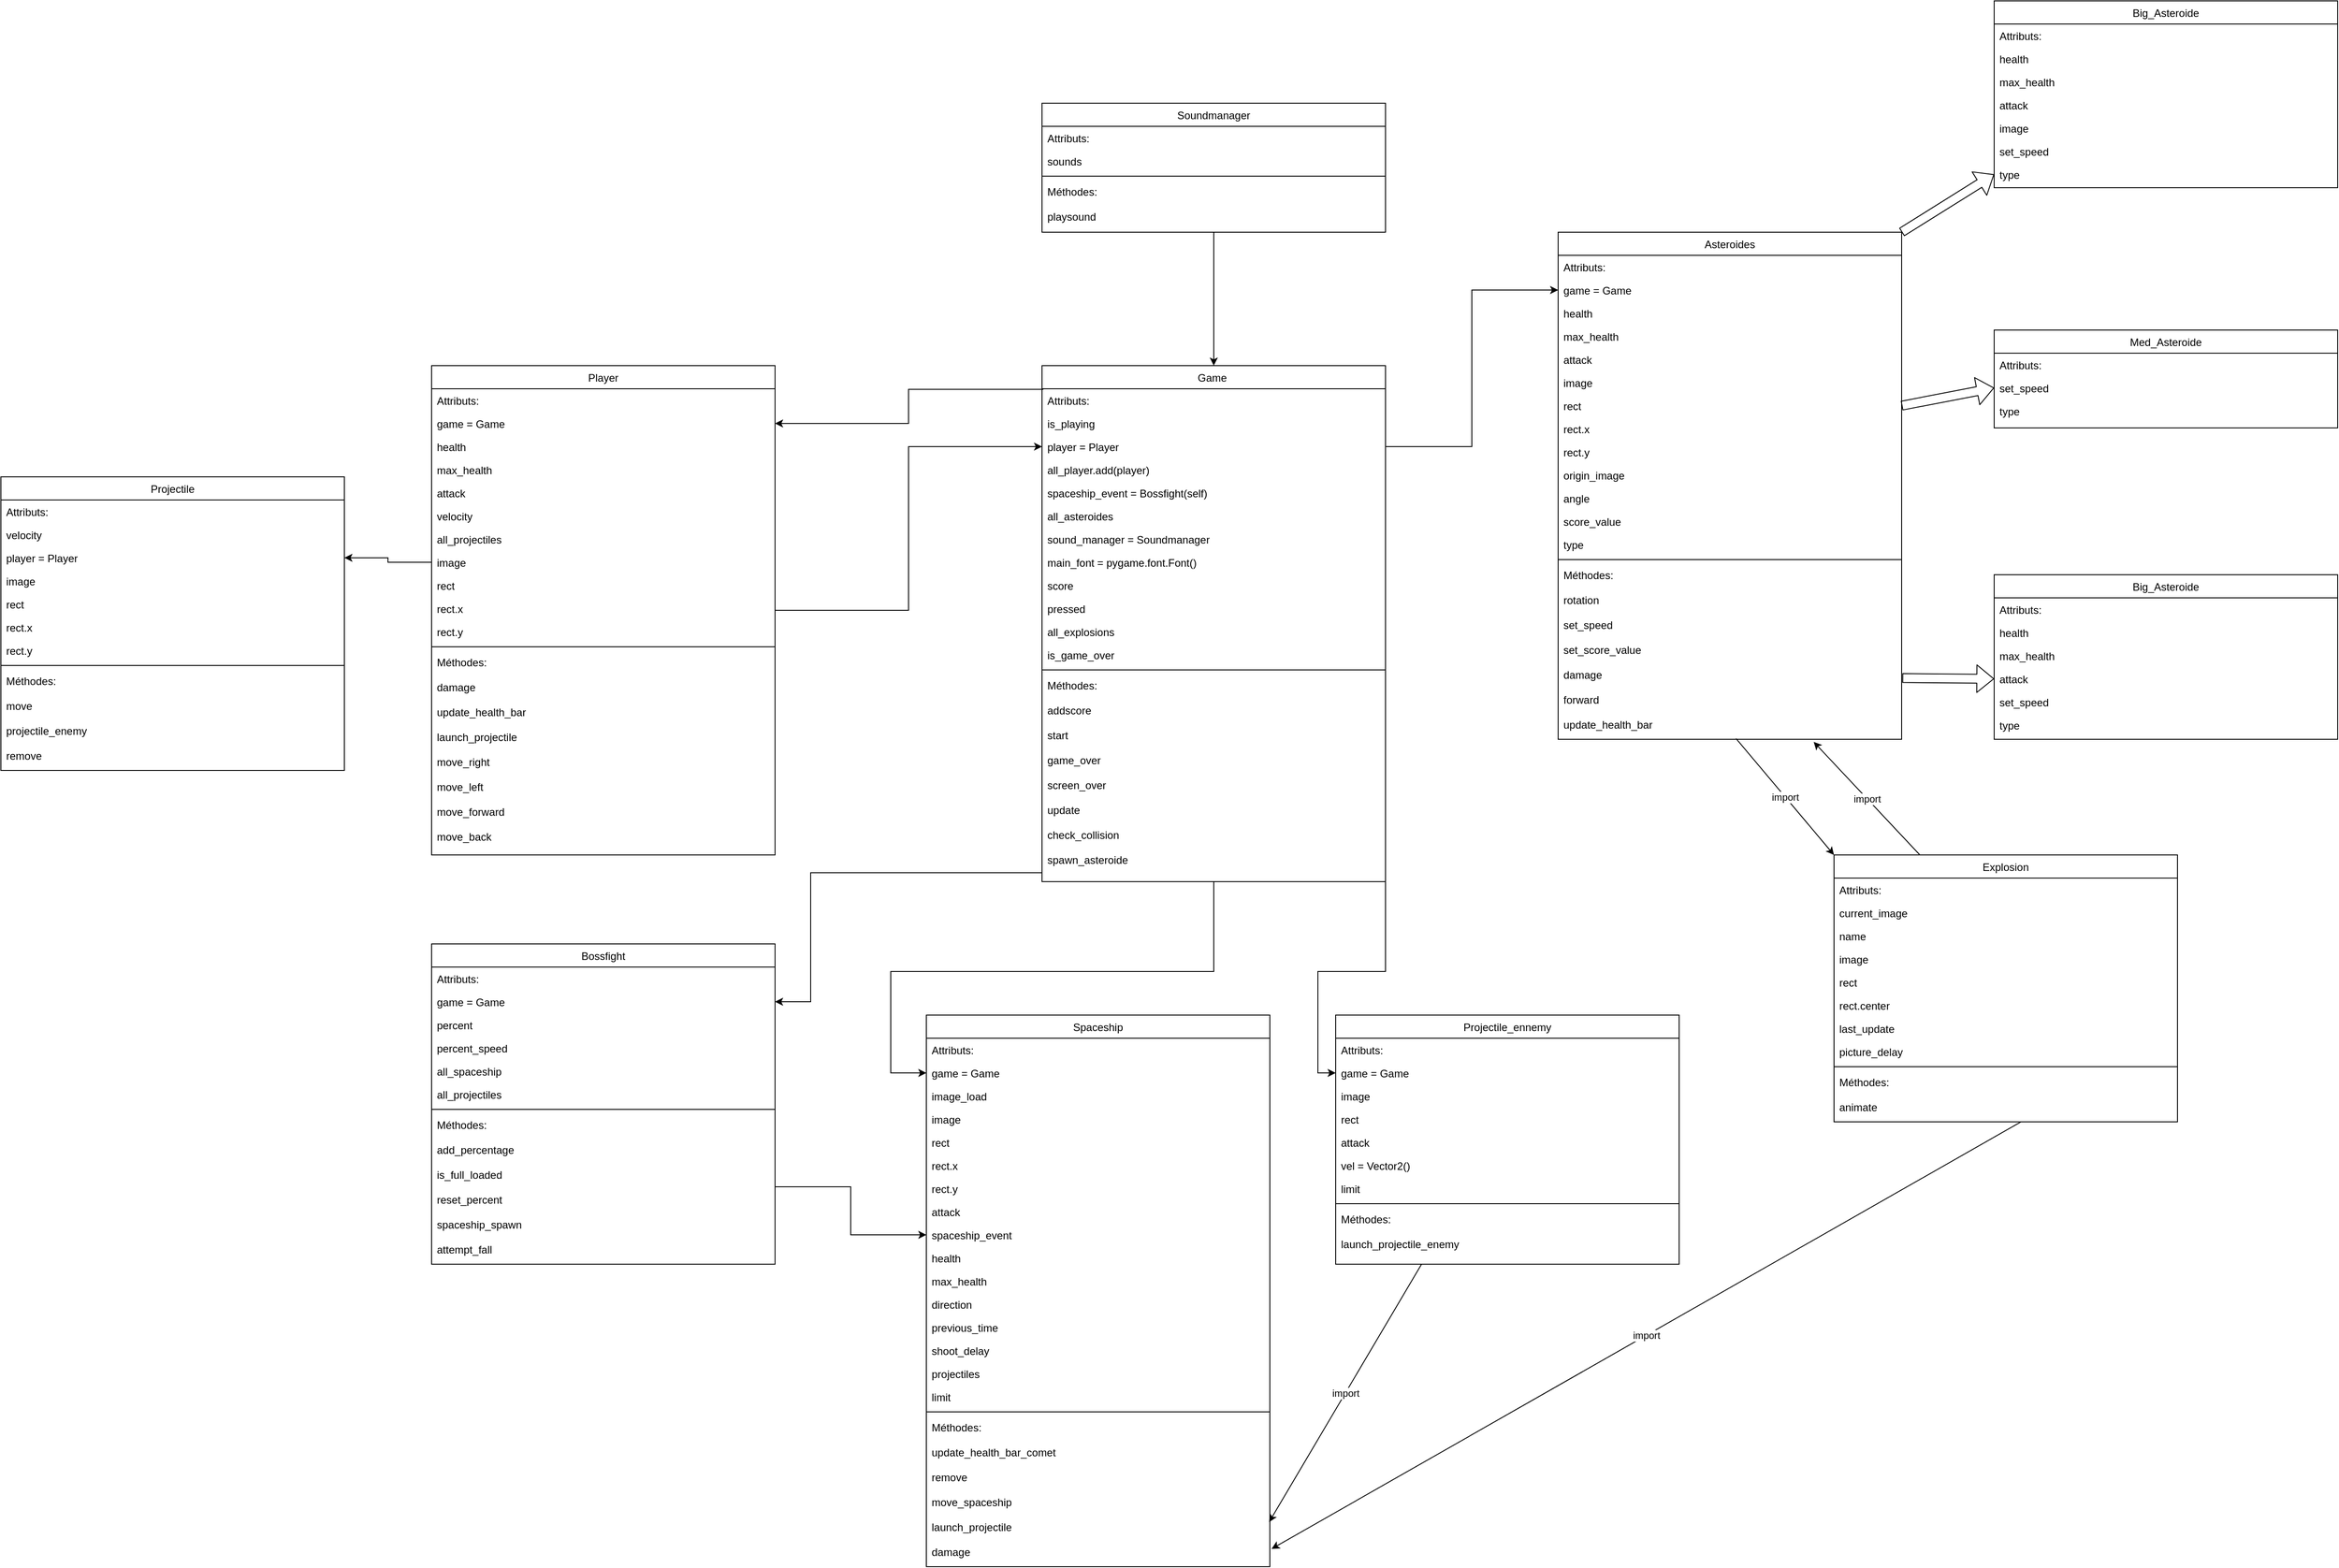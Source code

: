 <mxfile version="14.7.7" type="device"><diagram id="C5RBs43oDa-KdzZeNtuy" name="Page-1"><mxGraphModel dx="4594" dy="2298" grid="0" gridSize="10" guides="1" tooltips="1" connect="1" arrows="1" fold="1" page="0" pageScale="1" pageWidth="827" pageHeight="1169" math="0" shadow="0"><root><mxCell id="WIyWlLk6GJQsqaUBKTNV-0"/><mxCell id="WIyWlLk6GJQsqaUBKTNV-1" parent="WIyWlLk6GJQsqaUBKTNV-0"/><mxCell id="LFK-4nQ6QBCaiF85vmIM-165" style="edgeStyle=orthogonalEdgeStyle;rounded=0;orthogonalLoop=1;jettySize=auto;html=1;" edge="1" parent="WIyWlLk6GJQsqaUBKTNV-1" source="zkfFHV4jXpPFQw0GAbJ--17" target="LFK-4nQ6QBCaiF85vmIM-58"><mxGeometry relative="1" as="geometry"><Array as="points"><mxPoint x="493" y="911"/><mxPoint x="130" y="911"/><mxPoint x="130" y="1025"/></Array></mxGeometry></mxCell><mxCell id="LFK-4nQ6QBCaiF85vmIM-171" style="edgeStyle=orthogonalEdgeStyle;rounded=0;orthogonalLoop=1;jettySize=auto;html=1;entryX=1;entryY=0.5;entryDx=0;entryDy=0;exitX=0.004;exitY=0.022;exitDx=0;exitDy=0;exitPerimeter=0;" edge="1" parent="WIyWlLk6GJQsqaUBKTNV-1" source="zkfFHV4jXpPFQw0GAbJ--18" target="LFK-4nQ6QBCaiF85vmIM-126"><mxGeometry relative="1" as="geometry"><Array as="points"><mxPoint x="150" y="257"/><mxPoint x="150" y="295"/></Array></mxGeometry></mxCell><mxCell id="zkfFHV4jXpPFQw0GAbJ--17" value="Game " style="swimlane;fontStyle=0;align=center;verticalAlign=top;childLayout=stackLayout;horizontal=1;startSize=26;horizontalStack=0;resizeParent=1;resizeLast=0;collapsible=1;marginBottom=0;rounded=0;shadow=0;strokeWidth=1;" parent="WIyWlLk6GJQsqaUBKTNV-1" vertex="1"><mxGeometry x="300" y="230" width="386" height="580" as="geometry"><mxRectangle x="550" y="140" width="160" height="26" as="alternateBounds"/></mxGeometry></mxCell><mxCell id="zkfFHV4jXpPFQw0GAbJ--18" value="Attributs:" style="text;align=left;verticalAlign=top;spacingLeft=4;spacingRight=4;overflow=hidden;rotatable=0;points=[[0,0.5],[1,0.5]];portConstraint=eastwest;" parent="zkfFHV4jXpPFQw0GAbJ--17" vertex="1"><mxGeometry y="26" width="386" height="26" as="geometry"/></mxCell><mxCell id="zkfFHV4jXpPFQw0GAbJ--20" value="is_playing" style="text;align=left;verticalAlign=top;spacingLeft=4;spacingRight=4;overflow=hidden;rotatable=0;points=[[0,0.5],[1,0.5]];portConstraint=eastwest;rounded=0;shadow=0;html=0;" parent="zkfFHV4jXpPFQw0GAbJ--17" vertex="1"><mxGeometry y="52" width="386" height="26" as="geometry"/></mxCell><mxCell id="zkfFHV4jXpPFQw0GAbJ--21" value="player = Player" style="text;align=left;verticalAlign=top;spacingLeft=4;spacingRight=4;overflow=hidden;rotatable=0;points=[[0,0.5],[1,0.5]];portConstraint=eastwest;rounded=0;shadow=0;html=0;" parent="zkfFHV4jXpPFQw0GAbJ--17" vertex="1"><mxGeometry y="78" width="386" height="26" as="geometry"/></mxCell><mxCell id="zkfFHV4jXpPFQw0GAbJ--22" value="all_player.add(player)" style="text;align=left;verticalAlign=top;spacingLeft=4;spacingRight=4;overflow=hidden;rotatable=0;points=[[0,0.5],[1,0.5]];portConstraint=eastwest;rounded=0;shadow=0;html=0;" parent="zkfFHV4jXpPFQw0GAbJ--17" vertex="1"><mxGeometry y="104" width="386" height="26" as="geometry"/></mxCell><mxCell id="zkfFHV4jXpPFQw0GAbJ--24" value="spaceship_event = Bossfight(self)" style="text;align=left;verticalAlign=top;spacingLeft=4;spacingRight=4;overflow=hidden;rotatable=0;points=[[0,0.5],[1,0.5]];portConstraint=eastwest;" parent="zkfFHV4jXpPFQw0GAbJ--17" vertex="1"><mxGeometry y="130" width="386" height="26" as="geometry"/></mxCell><mxCell id="LFK-4nQ6QBCaiF85vmIM-0" value="all_asteroides" style="text;align=left;verticalAlign=top;spacingLeft=4;spacingRight=4;overflow=hidden;rotatable=0;points=[[0,0.5],[1,0.5]];portConstraint=eastwest;" vertex="1" parent="zkfFHV4jXpPFQw0GAbJ--17"><mxGeometry y="156" width="386" height="26" as="geometry"/></mxCell><mxCell id="LFK-4nQ6QBCaiF85vmIM-1" value="sound_manager = Soundmanager" style="text;align=left;verticalAlign=top;spacingLeft=4;spacingRight=4;overflow=hidden;rotatable=0;points=[[0,0.5],[1,0.5]];portConstraint=eastwest;" vertex="1" parent="zkfFHV4jXpPFQw0GAbJ--17"><mxGeometry y="182" width="386" height="26" as="geometry"/></mxCell><mxCell id="LFK-4nQ6QBCaiF85vmIM-2" value="main_font = pygame.font.Font()" style="text;align=left;verticalAlign=top;spacingLeft=4;spacingRight=4;overflow=hidden;rotatable=0;points=[[0,0.5],[1,0.5]];portConstraint=eastwest;" vertex="1" parent="zkfFHV4jXpPFQw0GAbJ--17"><mxGeometry y="208" width="386" height="26" as="geometry"/></mxCell><mxCell id="LFK-4nQ6QBCaiF85vmIM-3" value="score" style="text;align=left;verticalAlign=top;spacingLeft=4;spacingRight=4;overflow=hidden;rotatable=0;points=[[0,0.5],[1,0.5]];portConstraint=eastwest;" vertex="1" parent="zkfFHV4jXpPFQw0GAbJ--17"><mxGeometry y="234" width="386" height="26" as="geometry"/></mxCell><mxCell id="LFK-4nQ6QBCaiF85vmIM-4" value="pressed" style="text;align=left;verticalAlign=top;spacingLeft=4;spacingRight=4;overflow=hidden;rotatable=0;points=[[0,0.5],[1,0.5]];portConstraint=eastwest;" vertex="1" parent="zkfFHV4jXpPFQw0GAbJ--17"><mxGeometry y="260" width="386" height="26" as="geometry"/></mxCell><mxCell id="LFK-4nQ6QBCaiF85vmIM-5" value="all_explosions" style="text;align=left;verticalAlign=top;spacingLeft=4;spacingRight=4;overflow=hidden;rotatable=0;points=[[0,0.5],[1,0.5]];portConstraint=eastwest;" vertex="1" parent="zkfFHV4jXpPFQw0GAbJ--17"><mxGeometry y="286" width="386" height="26" as="geometry"/></mxCell><mxCell id="LFK-4nQ6QBCaiF85vmIM-6" value="is_game_over" style="text;align=left;verticalAlign=top;spacingLeft=4;spacingRight=4;overflow=hidden;rotatable=0;points=[[0,0.5],[1,0.5]];portConstraint=eastwest;" vertex="1" parent="zkfFHV4jXpPFQw0GAbJ--17"><mxGeometry y="312" width="386" height="26" as="geometry"/></mxCell><mxCell id="zkfFHV4jXpPFQw0GAbJ--23" value="" style="line;html=1;strokeWidth=1;align=left;verticalAlign=middle;spacingTop=-1;spacingLeft=3;spacingRight=3;rotatable=0;labelPosition=right;points=[];portConstraint=eastwest;" parent="zkfFHV4jXpPFQw0GAbJ--17" vertex="1"><mxGeometry y="338" width="386" height="8" as="geometry"/></mxCell><mxCell id="LFK-4nQ6QBCaiF85vmIM-8" value="Asteroides" style="swimlane;fontStyle=0;align=center;verticalAlign=top;childLayout=stackLayout;horizontal=1;startSize=26;horizontalStack=0;resizeParent=1;resizeLast=0;collapsible=1;marginBottom=0;rounded=0;shadow=0;strokeWidth=1;" vertex="1" parent="WIyWlLk6GJQsqaUBKTNV-1"><mxGeometry x="880" y="80" width="386" height="570" as="geometry"><mxRectangle x="550" y="140" width="160" height="26" as="alternateBounds"/></mxGeometry></mxCell><mxCell id="LFK-4nQ6QBCaiF85vmIM-9" value="Attributs:" style="text;align=left;verticalAlign=top;spacingLeft=4;spacingRight=4;overflow=hidden;rotatable=0;points=[[0,0.5],[1,0.5]];portConstraint=eastwest;" vertex="1" parent="LFK-4nQ6QBCaiF85vmIM-8"><mxGeometry y="26" width="386" height="26" as="geometry"/></mxCell><mxCell id="LFK-4nQ6QBCaiF85vmIM-10" value="game = Game" style="text;align=left;verticalAlign=top;spacingLeft=4;spacingRight=4;overflow=hidden;rotatable=0;points=[[0,0.5],[1,0.5]];portConstraint=eastwest;rounded=0;shadow=0;html=0;" vertex="1" parent="LFK-4nQ6QBCaiF85vmIM-8"><mxGeometry y="52" width="386" height="26" as="geometry"/></mxCell><mxCell id="LFK-4nQ6QBCaiF85vmIM-11" value="health" style="text;align=left;verticalAlign=top;spacingLeft=4;spacingRight=4;overflow=hidden;rotatable=0;points=[[0,0.5],[1,0.5]];portConstraint=eastwest;rounded=0;shadow=0;html=0;" vertex="1" parent="LFK-4nQ6QBCaiF85vmIM-8"><mxGeometry y="78" width="386" height="26" as="geometry"/></mxCell><mxCell id="LFK-4nQ6QBCaiF85vmIM-12" value="max_health" style="text;align=left;verticalAlign=top;spacingLeft=4;spacingRight=4;overflow=hidden;rotatable=0;points=[[0,0.5],[1,0.5]];portConstraint=eastwest;rounded=0;shadow=0;html=0;" vertex="1" parent="LFK-4nQ6QBCaiF85vmIM-8"><mxGeometry y="104" width="386" height="26" as="geometry"/></mxCell><mxCell id="LFK-4nQ6QBCaiF85vmIM-13" value="attack" style="text;align=left;verticalAlign=top;spacingLeft=4;spacingRight=4;overflow=hidden;rotatable=0;points=[[0,0.5],[1,0.5]];portConstraint=eastwest;" vertex="1" parent="LFK-4nQ6QBCaiF85vmIM-8"><mxGeometry y="130" width="386" height="26" as="geometry"/></mxCell><mxCell id="LFK-4nQ6QBCaiF85vmIM-14" value="image" style="text;align=left;verticalAlign=top;spacingLeft=4;spacingRight=4;overflow=hidden;rotatable=0;points=[[0,0.5],[1,0.5]];portConstraint=eastwest;" vertex="1" parent="LFK-4nQ6QBCaiF85vmIM-8"><mxGeometry y="156" width="386" height="26" as="geometry"/></mxCell><mxCell id="LFK-4nQ6QBCaiF85vmIM-15" value="rect" style="text;align=left;verticalAlign=top;spacingLeft=4;spacingRight=4;overflow=hidden;rotatable=0;points=[[0,0.5],[1,0.5]];portConstraint=eastwest;" vertex="1" parent="LFK-4nQ6QBCaiF85vmIM-8"><mxGeometry y="182" width="386" height="26" as="geometry"/></mxCell><mxCell id="LFK-4nQ6QBCaiF85vmIM-16" value="rect.x" style="text;align=left;verticalAlign=top;spacingLeft=4;spacingRight=4;overflow=hidden;rotatable=0;points=[[0,0.5],[1,0.5]];portConstraint=eastwest;" vertex="1" parent="LFK-4nQ6QBCaiF85vmIM-8"><mxGeometry y="208" width="386" height="26" as="geometry"/></mxCell><mxCell id="LFK-4nQ6QBCaiF85vmIM-17" value="rect.y" style="text;align=left;verticalAlign=top;spacingLeft=4;spacingRight=4;overflow=hidden;rotatable=0;points=[[0,0.5],[1,0.5]];portConstraint=eastwest;" vertex="1" parent="LFK-4nQ6QBCaiF85vmIM-8"><mxGeometry y="234" width="386" height="26" as="geometry"/></mxCell><mxCell id="LFK-4nQ6QBCaiF85vmIM-18" value="origin_image" style="text;align=left;verticalAlign=top;spacingLeft=4;spacingRight=4;overflow=hidden;rotatable=0;points=[[0,0.5],[1,0.5]];portConstraint=eastwest;" vertex="1" parent="LFK-4nQ6QBCaiF85vmIM-8"><mxGeometry y="260" width="386" height="26" as="geometry"/></mxCell><mxCell id="LFK-4nQ6QBCaiF85vmIM-19" value="angle" style="text;align=left;verticalAlign=top;spacingLeft=4;spacingRight=4;overflow=hidden;rotatable=0;points=[[0,0.5],[1,0.5]];portConstraint=eastwest;" vertex="1" parent="LFK-4nQ6QBCaiF85vmIM-8"><mxGeometry y="286" width="386" height="26" as="geometry"/></mxCell><mxCell id="LFK-4nQ6QBCaiF85vmIM-20" value="score_value" style="text;align=left;verticalAlign=top;spacingLeft=4;spacingRight=4;overflow=hidden;rotatable=0;points=[[0,0.5],[1,0.5]];portConstraint=eastwest;" vertex="1" parent="LFK-4nQ6QBCaiF85vmIM-8"><mxGeometry y="312" width="386" height="26" as="geometry"/></mxCell><mxCell id="LFK-4nQ6QBCaiF85vmIM-23" value="type" style="text;align=left;verticalAlign=top;spacingLeft=4;spacingRight=4;overflow=hidden;rotatable=0;points=[[0,0.5],[1,0.5]];portConstraint=eastwest;" vertex="1" parent="LFK-4nQ6QBCaiF85vmIM-8"><mxGeometry y="338" width="386" height="26" as="geometry"/></mxCell><mxCell id="LFK-4nQ6QBCaiF85vmIM-21" value="" style="line;html=1;strokeWidth=1;align=left;verticalAlign=middle;spacingTop=-1;spacingLeft=3;spacingRight=3;rotatable=0;labelPosition=right;points=[];portConstraint=eastwest;" vertex="1" parent="LFK-4nQ6QBCaiF85vmIM-8"><mxGeometry y="364" width="386" height="8" as="geometry"/></mxCell><mxCell id="LFK-4nQ6QBCaiF85vmIM-22" value="Méthodes:&#10;&#10;rotation&#10;&#10;set_speed&#10;&#10;set_score_value&#10;&#10;damage&#10;&#10;forward&#10;&#10;update_health_bar&#10;" style="text;align=left;verticalAlign=top;spacingLeft=4;spacingRight=4;overflow=hidden;rotatable=0;points=[[0,0.5],[1,0.5]];portConstraint=eastwest;" vertex="1" parent="LFK-4nQ6QBCaiF85vmIM-8"><mxGeometry y="372" width="386" height="196" as="geometry"/></mxCell><mxCell id="LFK-4nQ6QBCaiF85vmIM-24" value="Big_Asteroide" style="swimlane;fontStyle=0;align=center;verticalAlign=top;childLayout=stackLayout;horizontal=1;startSize=26;horizontalStack=0;resizeParent=1;resizeLast=0;collapsible=1;marginBottom=0;rounded=0;shadow=0;strokeWidth=1;" vertex="1" parent="WIyWlLk6GJQsqaUBKTNV-1"><mxGeometry x="1370" y="-180" width="386" height="210" as="geometry"><mxRectangle x="550" y="140" width="160" height="26" as="alternateBounds"/></mxGeometry></mxCell><mxCell id="LFK-4nQ6QBCaiF85vmIM-25" value="Attributs:" style="text;align=left;verticalAlign=top;spacingLeft=4;spacingRight=4;overflow=hidden;rotatable=0;points=[[0,0.5],[1,0.5]];portConstraint=eastwest;" vertex="1" parent="LFK-4nQ6QBCaiF85vmIM-24"><mxGeometry y="26" width="386" height="26" as="geometry"/></mxCell><mxCell id="LFK-4nQ6QBCaiF85vmIM-27" value="health" style="text;align=left;verticalAlign=top;spacingLeft=4;spacingRight=4;overflow=hidden;rotatable=0;points=[[0,0.5],[1,0.5]];portConstraint=eastwest;rounded=0;shadow=0;html=0;" vertex="1" parent="LFK-4nQ6QBCaiF85vmIM-24"><mxGeometry y="52" width="386" height="26" as="geometry"/></mxCell><mxCell id="LFK-4nQ6QBCaiF85vmIM-28" value="max_health" style="text;align=left;verticalAlign=top;spacingLeft=4;spacingRight=4;overflow=hidden;rotatable=0;points=[[0,0.5],[1,0.5]];portConstraint=eastwest;rounded=0;shadow=0;html=0;" vertex="1" parent="LFK-4nQ6QBCaiF85vmIM-24"><mxGeometry y="78" width="386" height="26" as="geometry"/></mxCell><mxCell id="LFK-4nQ6QBCaiF85vmIM-29" value="attack" style="text;align=left;verticalAlign=top;spacingLeft=4;spacingRight=4;overflow=hidden;rotatable=0;points=[[0,0.5],[1,0.5]];portConstraint=eastwest;" vertex="1" parent="LFK-4nQ6QBCaiF85vmIM-24"><mxGeometry y="104" width="386" height="26" as="geometry"/></mxCell><mxCell id="LFK-4nQ6QBCaiF85vmIM-30" value="image" style="text;align=left;verticalAlign=top;spacingLeft=4;spacingRight=4;overflow=hidden;rotatable=0;points=[[0,0.5],[1,0.5]];portConstraint=eastwest;" vertex="1" parent="LFK-4nQ6QBCaiF85vmIM-24"><mxGeometry y="130" width="386" height="26" as="geometry"/></mxCell><mxCell id="LFK-4nQ6QBCaiF85vmIM-31" value="set_speed" style="text;align=left;verticalAlign=top;spacingLeft=4;spacingRight=4;overflow=hidden;rotatable=0;points=[[0,0.5],[1,0.5]];portConstraint=eastwest;" vertex="1" parent="LFK-4nQ6QBCaiF85vmIM-24"><mxGeometry y="156" width="386" height="26" as="geometry"/></mxCell><mxCell id="LFK-4nQ6QBCaiF85vmIM-37" value="type" style="text;align=left;verticalAlign=top;spacingLeft=4;spacingRight=4;overflow=hidden;rotatable=0;points=[[0,0.5],[1,0.5]];portConstraint=eastwest;" vertex="1" parent="LFK-4nQ6QBCaiF85vmIM-24"><mxGeometry y="182" width="386" height="26" as="geometry"/></mxCell><mxCell id="LFK-4nQ6QBCaiF85vmIM-40" value="Med_Asteroide" style="swimlane;fontStyle=0;align=center;verticalAlign=top;childLayout=stackLayout;horizontal=1;startSize=26;horizontalStack=0;resizeParent=1;resizeLast=0;collapsible=1;marginBottom=0;rounded=0;shadow=0;strokeWidth=1;" vertex="1" parent="WIyWlLk6GJQsqaUBKTNV-1"><mxGeometry x="1370" y="190" width="386" height="110" as="geometry"><mxRectangle x="550" y="140" width="160" height="26" as="alternateBounds"/></mxGeometry></mxCell><mxCell id="LFK-4nQ6QBCaiF85vmIM-41" value="Attributs:" style="text;align=left;verticalAlign=top;spacingLeft=4;spacingRight=4;overflow=hidden;rotatable=0;points=[[0,0.5],[1,0.5]];portConstraint=eastwest;" vertex="1" parent="LFK-4nQ6QBCaiF85vmIM-40"><mxGeometry y="26" width="386" height="26" as="geometry"/></mxCell><mxCell id="LFK-4nQ6QBCaiF85vmIM-46" value="set_speed" style="text;align=left;verticalAlign=top;spacingLeft=4;spacingRight=4;overflow=hidden;rotatable=0;points=[[0,0.5],[1,0.5]];portConstraint=eastwest;" vertex="1" parent="LFK-4nQ6QBCaiF85vmIM-40"><mxGeometry y="52" width="386" height="26" as="geometry"/></mxCell><mxCell id="LFK-4nQ6QBCaiF85vmIM-47" value="type" style="text;align=left;verticalAlign=top;spacingLeft=4;spacingRight=4;overflow=hidden;rotatable=0;points=[[0,0.5],[1,0.5]];portConstraint=eastwest;" vertex="1" parent="LFK-4nQ6QBCaiF85vmIM-40"><mxGeometry y="78" width="386" height="26" as="geometry"/></mxCell><mxCell id="LFK-4nQ6QBCaiF85vmIM-48" value="Big_Asteroide" style="swimlane;fontStyle=0;align=center;verticalAlign=top;childLayout=stackLayout;horizontal=1;startSize=26;horizontalStack=0;resizeParent=1;resizeLast=0;collapsible=1;marginBottom=0;rounded=0;shadow=0;strokeWidth=1;" vertex="1" parent="WIyWlLk6GJQsqaUBKTNV-1"><mxGeometry x="1370" y="465" width="386" height="185" as="geometry"><mxRectangle x="550" y="140" width="160" height="26" as="alternateBounds"/></mxGeometry></mxCell><mxCell id="LFK-4nQ6QBCaiF85vmIM-49" value="Attributs:" style="text;align=left;verticalAlign=top;spacingLeft=4;spacingRight=4;overflow=hidden;rotatable=0;points=[[0,0.5],[1,0.5]];portConstraint=eastwest;" vertex="1" parent="LFK-4nQ6QBCaiF85vmIM-48"><mxGeometry y="26" width="386" height="26" as="geometry"/></mxCell><mxCell id="LFK-4nQ6QBCaiF85vmIM-50" value="health" style="text;align=left;verticalAlign=top;spacingLeft=4;spacingRight=4;overflow=hidden;rotatable=0;points=[[0,0.5],[1,0.5]];portConstraint=eastwest;rounded=0;shadow=0;html=0;" vertex="1" parent="LFK-4nQ6QBCaiF85vmIM-48"><mxGeometry y="52" width="386" height="26" as="geometry"/></mxCell><mxCell id="LFK-4nQ6QBCaiF85vmIM-51" value="max_health" style="text;align=left;verticalAlign=top;spacingLeft=4;spacingRight=4;overflow=hidden;rotatable=0;points=[[0,0.5],[1,0.5]];portConstraint=eastwest;rounded=0;shadow=0;html=0;" vertex="1" parent="LFK-4nQ6QBCaiF85vmIM-48"><mxGeometry y="78" width="386" height="26" as="geometry"/></mxCell><mxCell id="LFK-4nQ6QBCaiF85vmIM-52" value="attack" style="text;align=left;verticalAlign=top;spacingLeft=4;spacingRight=4;overflow=hidden;rotatable=0;points=[[0,0.5],[1,0.5]];portConstraint=eastwest;" vertex="1" parent="LFK-4nQ6QBCaiF85vmIM-48"><mxGeometry y="104" width="386" height="26" as="geometry"/></mxCell><mxCell id="LFK-4nQ6QBCaiF85vmIM-54" value="set_speed" style="text;align=left;verticalAlign=top;spacingLeft=4;spacingRight=4;overflow=hidden;rotatable=0;points=[[0,0.5],[1,0.5]];portConstraint=eastwest;" vertex="1" parent="LFK-4nQ6QBCaiF85vmIM-48"><mxGeometry y="130" width="386" height="26" as="geometry"/></mxCell><mxCell id="LFK-4nQ6QBCaiF85vmIM-55" value="type" style="text;align=left;verticalAlign=top;spacingLeft=4;spacingRight=4;overflow=hidden;rotatable=0;points=[[0,0.5],[1,0.5]];portConstraint=eastwest;" vertex="1" parent="LFK-4nQ6QBCaiF85vmIM-48"><mxGeometry y="156" width="386" height="26" as="geometry"/></mxCell><mxCell id="LFK-4nQ6QBCaiF85vmIM-56" value="Spaceship" style="swimlane;fontStyle=0;align=center;verticalAlign=top;childLayout=stackLayout;horizontal=1;startSize=26;horizontalStack=0;resizeParent=1;resizeLast=0;collapsible=1;marginBottom=0;rounded=0;shadow=0;strokeWidth=1;" vertex="1" parent="WIyWlLk6GJQsqaUBKTNV-1"><mxGeometry x="170" y="960" width="386" height="620" as="geometry"><mxRectangle x="550" y="140" width="160" height="26" as="alternateBounds"/></mxGeometry></mxCell><mxCell id="LFK-4nQ6QBCaiF85vmIM-57" value="Attributs:" style="text;align=left;verticalAlign=top;spacingLeft=4;spacingRight=4;overflow=hidden;rotatable=0;points=[[0,0.5],[1,0.5]];portConstraint=eastwest;" vertex="1" parent="LFK-4nQ6QBCaiF85vmIM-56"><mxGeometry y="26" width="386" height="26" as="geometry"/></mxCell><mxCell id="LFK-4nQ6QBCaiF85vmIM-58" value="game = Game" style="text;align=left;verticalAlign=top;spacingLeft=4;spacingRight=4;overflow=hidden;rotatable=0;points=[[0,0.5],[1,0.5]];portConstraint=eastwest;rounded=0;shadow=0;html=0;" vertex="1" parent="LFK-4nQ6QBCaiF85vmIM-56"><mxGeometry y="52" width="386" height="26" as="geometry"/></mxCell><mxCell id="LFK-4nQ6QBCaiF85vmIM-72" value="image_load&#10;" style="text;align=left;verticalAlign=top;spacingLeft=4;spacingRight=4;overflow=hidden;rotatable=0;points=[[0,0.5],[1,0.5]];portConstraint=eastwest;rounded=0;shadow=0;html=0;" vertex="1" parent="LFK-4nQ6QBCaiF85vmIM-56"><mxGeometry y="78" width="386" height="26" as="geometry"/></mxCell><mxCell id="LFK-4nQ6QBCaiF85vmIM-62" value="image" style="text;align=left;verticalAlign=top;spacingLeft=4;spacingRight=4;overflow=hidden;rotatable=0;points=[[0,0.5],[1,0.5]];portConstraint=eastwest;" vertex="1" parent="LFK-4nQ6QBCaiF85vmIM-56"><mxGeometry y="104" width="386" height="26" as="geometry"/></mxCell><mxCell id="LFK-4nQ6QBCaiF85vmIM-63" value="rect" style="text;align=left;verticalAlign=top;spacingLeft=4;spacingRight=4;overflow=hidden;rotatable=0;points=[[0,0.5],[1,0.5]];portConstraint=eastwest;" vertex="1" parent="LFK-4nQ6QBCaiF85vmIM-56"><mxGeometry y="130" width="386" height="26" as="geometry"/></mxCell><mxCell id="LFK-4nQ6QBCaiF85vmIM-64" value="rect.x" style="text;align=left;verticalAlign=top;spacingLeft=4;spacingRight=4;overflow=hidden;rotatable=0;points=[[0,0.5],[1,0.5]];portConstraint=eastwest;" vertex="1" parent="LFK-4nQ6QBCaiF85vmIM-56"><mxGeometry y="156" width="386" height="26" as="geometry"/></mxCell><mxCell id="LFK-4nQ6QBCaiF85vmIM-65" value="rect.y" style="text;align=left;verticalAlign=top;spacingLeft=4;spacingRight=4;overflow=hidden;rotatable=0;points=[[0,0.5],[1,0.5]];portConstraint=eastwest;" vertex="1" parent="LFK-4nQ6QBCaiF85vmIM-56"><mxGeometry y="182" width="386" height="26" as="geometry"/></mxCell><mxCell id="LFK-4nQ6QBCaiF85vmIM-61" value="attack" style="text;align=left;verticalAlign=top;spacingLeft=4;spacingRight=4;overflow=hidden;rotatable=0;points=[[0,0.5],[1,0.5]];portConstraint=eastwest;" vertex="1" parent="LFK-4nQ6QBCaiF85vmIM-56"><mxGeometry y="208" width="386" height="26" as="geometry"/></mxCell><mxCell id="LFK-4nQ6QBCaiF85vmIM-73" value="spaceship_event&#10;" style="text;align=left;verticalAlign=top;spacingLeft=4;spacingRight=4;overflow=hidden;rotatable=0;points=[[0,0.5],[1,0.5]];portConstraint=eastwest;" vertex="1" parent="LFK-4nQ6QBCaiF85vmIM-56"><mxGeometry y="234" width="386" height="26" as="geometry"/></mxCell><mxCell id="LFK-4nQ6QBCaiF85vmIM-59" value="health" style="text;align=left;verticalAlign=top;spacingLeft=4;spacingRight=4;overflow=hidden;rotatable=0;points=[[0,0.5],[1,0.5]];portConstraint=eastwest;rounded=0;shadow=0;html=0;" vertex="1" parent="LFK-4nQ6QBCaiF85vmIM-56"><mxGeometry y="260" width="386" height="26" as="geometry"/></mxCell><mxCell id="LFK-4nQ6QBCaiF85vmIM-60" value="max_health" style="text;align=left;verticalAlign=top;spacingLeft=4;spacingRight=4;overflow=hidden;rotatable=0;points=[[0,0.5],[1,0.5]];portConstraint=eastwest;rounded=0;shadow=0;html=0;" vertex="1" parent="LFK-4nQ6QBCaiF85vmIM-56"><mxGeometry y="286" width="386" height="26" as="geometry"/></mxCell><mxCell id="LFK-4nQ6QBCaiF85vmIM-66" value="direction" style="text;align=left;verticalAlign=top;spacingLeft=4;spacingRight=4;overflow=hidden;rotatable=0;points=[[0,0.5],[1,0.5]];portConstraint=eastwest;" vertex="1" parent="LFK-4nQ6QBCaiF85vmIM-56"><mxGeometry y="312" width="386" height="26" as="geometry"/></mxCell><mxCell id="LFK-4nQ6QBCaiF85vmIM-67" value="previous_time" style="text;align=left;verticalAlign=top;spacingLeft=4;spacingRight=4;overflow=hidden;rotatable=0;points=[[0,0.5],[1,0.5]];portConstraint=eastwest;" vertex="1" parent="LFK-4nQ6QBCaiF85vmIM-56"><mxGeometry y="338" width="386" height="26" as="geometry"/></mxCell><mxCell id="LFK-4nQ6QBCaiF85vmIM-68" value="shoot_delay" style="text;align=left;verticalAlign=top;spacingLeft=4;spacingRight=4;overflow=hidden;rotatable=0;points=[[0,0.5],[1,0.5]];portConstraint=eastwest;" vertex="1" parent="LFK-4nQ6QBCaiF85vmIM-56"><mxGeometry y="364" width="386" height="26" as="geometry"/></mxCell><mxCell id="LFK-4nQ6QBCaiF85vmIM-69" value="projectiles" style="text;align=left;verticalAlign=top;spacingLeft=4;spacingRight=4;overflow=hidden;rotatable=0;points=[[0,0.5],[1,0.5]];portConstraint=eastwest;" vertex="1" parent="LFK-4nQ6QBCaiF85vmIM-56"><mxGeometry y="390" width="386" height="26" as="geometry"/></mxCell><mxCell id="LFK-4nQ6QBCaiF85vmIM-74" value="limit" style="text;align=left;verticalAlign=top;spacingLeft=4;spacingRight=4;overflow=hidden;rotatable=0;points=[[0,0.5],[1,0.5]];portConstraint=eastwest;" vertex="1" parent="LFK-4nQ6QBCaiF85vmIM-56"><mxGeometry y="416" width="386" height="26" as="geometry"/></mxCell><mxCell id="LFK-4nQ6QBCaiF85vmIM-70" value="" style="line;html=1;strokeWidth=1;align=left;verticalAlign=middle;spacingTop=-1;spacingLeft=3;spacingRight=3;rotatable=0;labelPosition=right;points=[];portConstraint=eastwest;" vertex="1" parent="LFK-4nQ6QBCaiF85vmIM-56"><mxGeometry y="442" width="386" height="8" as="geometry"/></mxCell><mxCell id="LFK-4nQ6QBCaiF85vmIM-71" value="Méthodes:&#10;&#10;update_health_bar_comet&#10;&#10;remove&#10;&#10;move_spaceship&#10;&#10;launch_projectile&#10;&#10;damage" style="text;align=left;verticalAlign=top;spacingLeft=4;spacingRight=4;overflow=hidden;rotatable=0;points=[[0,0.5],[1,0.5]];portConstraint=eastwest;" vertex="1" parent="LFK-4nQ6QBCaiF85vmIM-56"><mxGeometry y="450" width="386" height="166" as="geometry"/></mxCell><mxCell id="LFK-4nQ6QBCaiF85vmIM-75" value="Projectile_ennemy" style="swimlane;fontStyle=0;align=center;verticalAlign=top;childLayout=stackLayout;horizontal=1;startSize=26;horizontalStack=0;resizeParent=1;resizeLast=0;collapsible=1;marginBottom=0;rounded=0;shadow=0;strokeWidth=1;" vertex="1" parent="WIyWlLk6GJQsqaUBKTNV-1"><mxGeometry x="630" y="960" width="386" height="280" as="geometry"><mxRectangle x="550" y="140" width="160" height="26" as="alternateBounds"/></mxGeometry></mxCell><mxCell id="LFK-4nQ6QBCaiF85vmIM-76" value="Attributs:" style="text;align=left;verticalAlign=top;spacingLeft=4;spacingRight=4;overflow=hidden;rotatable=0;points=[[0,0.5],[1,0.5]];portConstraint=eastwest;" vertex="1" parent="LFK-4nQ6QBCaiF85vmIM-75"><mxGeometry y="26" width="386" height="26" as="geometry"/></mxCell><mxCell id="LFK-4nQ6QBCaiF85vmIM-77" value="game = Game" style="text;align=left;verticalAlign=top;spacingLeft=4;spacingRight=4;overflow=hidden;rotatable=0;points=[[0,0.5],[1,0.5]];portConstraint=eastwest;rounded=0;shadow=0;html=0;" vertex="1" parent="LFK-4nQ6QBCaiF85vmIM-75"><mxGeometry y="52" width="386" height="26" as="geometry"/></mxCell><mxCell id="LFK-4nQ6QBCaiF85vmIM-79" value="image" style="text;align=left;verticalAlign=top;spacingLeft=4;spacingRight=4;overflow=hidden;rotatable=0;points=[[0,0.5],[1,0.5]];portConstraint=eastwest;" vertex="1" parent="LFK-4nQ6QBCaiF85vmIM-75"><mxGeometry y="78" width="386" height="26" as="geometry"/></mxCell><mxCell id="LFK-4nQ6QBCaiF85vmIM-80" value="rect" style="text;align=left;verticalAlign=top;spacingLeft=4;spacingRight=4;overflow=hidden;rotatable=0;points=[[0,0.5],[1,0.5]];portConstraint=eastwest;" vertex="1" parent="LFK-4nQ6QBCaiF85vmIM-75"><mxGeometry y="104" width="386" height="26" as="geometry"/></mxCell><mxCell id="LFK-4nQ6QBCaiF85vmIM-83" value="attack" style="text;align=left;verticalAlign=top;spacingLeft=4;spacingRight=4;overflow=hidden;rotatable=0;points=[[0,0.5],[1,0.5]];portConstraint=eastwest;" vertex="1" parent="LFK-4nQ6QBCaiF85vmIM-75"><mxGeometry y="130" width="386" height="26" as="geometry"/></mxCell><mxCell id="LFK-4nQ6QBCaiF85vmIM-90" value="vel = Vector2()" style="text;align=left;verticalAlign=top;spacingLeft=4;spacingRight=4;overflow=hidden;rotatable=0;points=[[0,0.5],[1,0.5]];portConstraint=eastwest;" vertex="1" parent="LFK-4nQ6QBCaiF85vmIM-75"><mxGeometry y="156" width="386" height="26" as="geometry"/></mxCell><mxCell id="LFK-4nQ6QBCaiF85vmIM-91" value="limit" style="text;align=left;verticalAlign=top;spacingLeft=4;spacingRight=4;overflow=hidden;rotatable=0;points=[[0,0.5],[1,0.5]];portConstraint=eastwest;" vertex="1" parent="LFK-4nQ6QBCaiF85vmIM-75"><mxGeometry y="182" width="386" height="26" as="geometry"/></mxCell><mxCell id="LFK-4nQ6QBCaiF85vmIM-92" value="" style="line;html=1;strokeWidth=1;align=left;verticalAlign=middle;spacingTop=-1;spacingLeft=3;spacingRight=3;rotatable=0;labelPosition=right;points=[];portConstraint=eastwest;" vertex="1" parent="LFK-4nQ6QBCaiF85vmIM-75"><mxGeometry y="208" width="386" height="8" as="geometry"/></mxCell><mxCell id="LFK-4nQ6QBCaiF85vmIM-93" value="Méthodes:&#10;&#10;launch_projectile_enemy" style="text;align=left;verticalAlign=top;spacingLeft=4;spacingRight=4;overflow=hidden;rotatable=0;points=[[0,0.5],[1,0.5]];portConstraint=eastwest;" vertex="1" parent="LFK-4nQ6QBCaiF85vmIM-75"><mxGeometry y="216" width="386" height="58" as="geometry"/></mxCell><mxCell id="LFK-4nQ6QBCaiF85vmIM-94" value="Bossfight" style="swimlane;fontStyle=0;align=center;verticalAlign=top;childLayout=stackLayout;horizontal=1;startSize=26;horizontalStack=0;resizeParent=1;resizeLast=0;collapsible=1;marginBottom=0;rounded=0;shadow=0;strokeWidth=1;" vertex="1" parent="WIyWlLk6GJQsqaUBKTNV-1"><mxGeometry x="-386" y="880" width="386" height="360" as="geometry"><mxRectangle x="550" y="140" width="160" height="26" as="alternateBounds"/></mxGeometry></mxCell><mxCell id="LFK-4nQ6QBCaiF85vmIM-95" value="Attributs:" style="text;align=left;verticalAlign=top;spacingLeft=4;spacingRight=4;overflow=hidden;rotatable=0;points=[[0,0.5],[1,0.5]];portConstraint=eastwest;" vertex="1" parent="LFK-4nQ6QBCaiF85vmIM-94"><mxGeometry y="26" width="386" height="26" as="geometry"/></mxCell><mxCell id="LFK-4nQ6QBCaiF85vmIM-96" value="game = Game" style="text;align=left;verticalAlign=top;spacingLeft=4;spacingRight=4;overflow=hidden;rotatable=0;points=[[0,0.5],[1,0.5]];portConstraint=eastwest;rounded=0;shadow=0;html=0;" vertex="1" parent="LFK-4nQ6QBCaiF85vmIM-94"><mxGeometry y="52" width="386" height="26" as="geometry"/></mxCell><mxCell id="LFK-4nQ6QBCaiF85vmIM-97" value="percent" style="text;align=left;verticalAlign=top;spacingLeft=4;spacingRight=4;overflow=hidden;rotatable=0;points=[[0,0.5],[1,0.5]];portConstraint=eastwest;rounded=0;shadow=0;html=0;" vertex="1" parent="LFK-4nQ6QBCaiF85vmIM-94"><mxGeometry y="78" width="386" height="26" as="geometry"/></mxCell><mxCell id="LFK-4nQ6QBCaiF85vmIM-98" value="percent_speed" style="text;align=left;verticalAlign=top;spacingLeft=4;spacingRight=4;overflow=hidden;rotatable=0;points=[[0,0.5],[1,0.5]];portConstraint=eastwest;" vertex="1" parent="LFK-4nQ6QBCaiF85vmIM-94"><mxGeometry y="104" width="386" height="26" as="geometry"/></mxCell><mxCell id="LFK-4nQ6QBCaiF85vmIM-103" value="all_spaceship" style="text;align=left;verticalAlign=top;spacingLeft=4;spacingRight=4;overflow=hidden;rotatable=0;points=[[0,0.5],[1,0.5]];portConstraint=eastwest;" vertex="1" parent="LFK-4nQ6QBCaiF85vmIM-94"><mxGeometry y="130" width="386" height="26" as="geometry"/></mxCell><mxCell id="LFK-4nQ6QBCaiF85vmIM-104" value="all_projectiles" style="text;align=left;verticalAlign=top;spacingLeft=4;spacingRight=4;overflow=hidden;rotatable=0;points=[[0,0.5],[1,0.5]];portConstraint=eastwest;rounded=0;shadow=0;html=0;" vertex="1" parent="LFK-4nQ6QBCaiF85vmIM-94"><mxGeometry y="156" width="386" height="26" as="geometry"/></mxCell><mxCell id="LFK-4nQ6QBCaiF85vmIM-111" value="" style="line;html=1;strokeWidth=1;align=left;verticalAlign=middle;spacingTop=-1;spacingLeft=3;spacingRight=3;rotatable=0;labelPosition=right;points=[];portConstraint=eastwest;" vertex="1" parent="LFK-4nQ6QBCaiF85vmIM-94"><mxGeometry y="182" width="386" height="8" as="geometry"/></mxCell><mxCell id="LFK-4nQ6QBCaiF85vmIM-112" value="Méthodes:&#10;&#10;add_percentage&#10;&#10;is_full_loaded&#10;&#10;reset_percent&#10;&#10;spaceship_spawn&#10;&#10;attempt_fall&#10;&#10;update_bar&#10;" style="text;align=left;verticalAlign=top;spacingLeft=4;spacingRight=4;overflow=hidden;rotatable=0;points=[[0,0.5],[1,0.5]];portConstraint=eastwest;" vertex="1" parent="LFK-4nQ6QBCaiF85vmIM-94"><mxGeometry y="190" width="386" height="166" as="geometry"/></mxCell><mxCell id="LFK-4nQ6QBCaiF85vmIM-113" value="Projectile" style="swimlane;fontStyle=0;align=center;verticalAlign=top;childLayout=stackLayout;horizontal=1;startSize=26;horizontalStack=0;resizeParent=1;resizeLast=0;collapsible=1;marginBottom=0;rounded=0;shadow=0;strokeWidth=1;" vertex="1" parent="WIyWlLk6GJQsqaUBKTNV-1"><mxGeometry x="-870" y="355" width="386" height="330" as="geometry"><mxRectangle x="550" y="140" width="160" height="26" as="alternateBounds"/></mxGeometry></mxCell><mxCell id="LFK-4nQ6QBCaiF85vmIM-114" value="Attributs:" style="text;align=left;verticalAlign=top;spacingLeft=4;spacingRight=4;overflow=hidden;rotatable=0;points=[[0,0.5],[1,0.5]];portConstraint=eastwest;" vertex="1" parent="LFK-4nQ6QBCaiF85vmIM-113"><mxGeometry y="26" width="386" height="26" as="geometry"/></mxCell><mxCell id="LFK-4nQ6QBCaiF85vmIM-115" value="velocity" style="text;align=left;verticalAlign=top;spacingLeft=4;spacingRight=4;overflow=hidden;rotatable=0;points=[[0,0.5],[1,0.5]];portConstraint=eastwest;rounded=0;shadow=0;html=0;" vertex="1" parent="LFK-4nQ6QBCaiF85vmIM-113"><mxGeometry y="52" width="386" height="26" as="geometry"/></mxCell><mxCell id="LFK-4nQ6QBCaiF85vmIM-116" value="player = Player" style="text;align=left;verticalAlign=top;spacingLeft=4;spacingRight=4;overflow=hidden;rotatable=0;points=[[0,0.5],[1,0.5]];portConstraint=eastwest;" vertex="1" parent="LFK-4nQ6QBCaiF85vmIM-113"><mxGeometry y="78" width="386" height="26" as="geometry"/></mxCell><mxCell id="LFK-4nQ6QBCaiF85vmIM-117" value="image" style="text;align=left;verticalAlign=top;spacingLeft=4;spacingRight=4;overflow=hidden;rotatable=0;points=[[0,0.5],[1,0.5]];portConstraint=eastwest;" vertex="1" parent="LFK-4nQ6QBCaiF85vmIM-113"><mxGeometry y="104" width="386" height="26" as="geometry"/></mxCell><mxCell id="LFK-4nQ6QBCaiF85vmIM-118" value="rect" style="text;align=left;verticalAlign=top;spacingLeft=4;spacingRight=4;overflow=hidden;rotatable=0;points=[[0,0.5],[1,0.5]];portConstraint=eastwest;" vertex="1" parent="LFK-4nQ6QBCaiF85vmIM-113"><mxGeometry y="130" width="386" height="26" as="geometry"/></mxCell><mxCell id="LFK-4nQ6QBCaiF85vmIM-119" value="rect.x" style="text;align=left;verticalAlign=top;spacingLeft=4;spacingRight=4;overflow=hidden;rotatable=0;points=[[0,0.5],[1,0.5]];portConstraint=eastwest;rounded=0;shadow=0;html=0;" vertex="1" parent="LFK-4nQ6QBCaiF85vmIM-113"><mxGeometry y="156" width="386" height="26" as="geometry"/></mxCell><mxCell id="LFK-4nQ6QBCaiF85vmIM-120" value="rect.y" style="text;align=left;verticalAlign=top;spacingLeft=4;spacingRight=4;overflow=hidden;rotatable=0;points=[[0,0.5],[1,0.5]];portConstraint=eastwest;" vertex="1" parent="LFK-4nQ6QBCaiF85vmIM-113"><mxGeometry y="182" width="386" height="26" as="geometry"/></mxCell><mxCell id="LFK-4nQ6QBCaiF85vmIM-122" value="" style="line;html=1;strokeWidth=1;align=left;verticalAlign=middle;spacingTop=-1;spacingLeft=3;spacingRight=3;rotatable=0;labelPosition=right;points=[];portConstraint=eastwest;" vertex="1" parent="LFK-4nQ6QBCaiF85vmIM-113"><mxGeometry y="208" width="386" height="8" as="geometry"/></mxCell><mxCell id="LFK-4nQ6QBCaiF85vmIM-123" value="Méthodes:&#10;&#10;move&#10;&#10;projectile_enemy&#10;&#10;remove" style="text;align=left;verticalAlign=top;spacingLeft=4;spacingRight=4;overflow=hidden;rotatable=0;points=[[0,0.5],[1,0.5]];portConstraint=eastwest;" vertex="1" parent="LFK-4nQ6QBCaiF85vmIM-113"><mxGeometry y="216" width="386" height="114" as="geometry"/></mxCell><mxCell id="LFK-4nQ6QBCaiF85vmIM-170" style="edgeStyle=orthogonalEdgeStyle;rounded=0;orthogonalLoop=1;jettySize=auto;html=1;entryX=0;entryY=0.5;entryDx=0;entryDy=0;" edge="1" parent="WIyWlLk6GJQsqaUBKTNV-1" source="LFK-4nQ6QBCaiF85vmIM-124" target="zkfFHV4jXpPFQw0GAbJ--21"><mxGeometry relative="1" as="geometry"/></mxCell><mxCell id="LFK-4nQ6QBCaiF85vmIM-124" value="Player" style="swimlane;fontStyle=0;align=center;verticalAlign=top;childLayout=stackLayout;horizontal=1;startSize=26;horizontalStack=0;resizeParent=1;resizeLast=0;collapsible=1;marginBottom=0;rounded=0;shadow=0;strokeWidth=1;" vertex="1" parent="WIyWlLk6GJQsqaUBKTNV-1"><mxGeometry x="-386" y="230" width="386" height="550" as="geometry"><mxRectangle x="550" y="140" width="160" height="26" as="alternateBounds"/></mxGeometry></mxCell><mxCell id="LFK-4nQ6QBCaiF85vmIM-125" value="Attributs:" style="text;align=left;verticalAlign=top;spacingLeft=4;spacingRight=4;overflow=hidden;rotatable=0;points=[[0,0.5],[1,0.5]];portConstraint=eastwest;" vertex="1" parent="LFK-4nQ6QBCaiF85vmIM-124"><mxGeometry y="26" width="386" height="26" as="geometry"/></mxCell><mxCell id="LFK-4nQ6QBCaiF85vmIM-126" value="game = Game" style="text;align=left;verticalAlign=top;spacingLeft=4;spacingRight=4;overflow=hidden;rotatable=0;points=[[0,0.5],[1,0.5]];portConstraint=eastwest;rounded=0;shadow=0;html=0;" vertex="1" parent="LFK-4nQ6QBCaiF85vmIM-124"><mxGeometry y="52" width="386" height="26" as="geometry"/></mxCell><mxCell id="LFK-4nQ6QBCaiF85vmIM-134" value="health" style="text;align=left;verticalAlign=top;spacingLeft=4;spacingRight=4;overflow=hidden;rotatable=0;points=[[0,0.5],[1,0.5]];portConstraint=eastwest;rounded=0;shadow=0;html=0;" vertex="1" parent="LFK-4nQ6QBCaiF85vmIM-124"><mxGeometry y="78" width="386" height="26" as="geometry"/></mxCell><mxCell id="LFK-4nQ6QBCaiF85vmIM-135" value="max_health" style="text;align=left;verticalAlign=top;spacingLeft=4;spacingRight=4;overflow=hidden;rotatable=0;points=[[0,0.5],[1,0.5]];portConstraint=eastwest;rounded=0;shadow=0;html=0;" vertex="1" parent="LFK-4nQ6QBCaiF85vmIM-124"><mxGeometry y="104" width="386" height="26" as="geometry"/></mxCell><mxCell id="LFK-4nQ6QBCaiF85vmIM-132" value="attack" style="text;align=left;verticalAlign=top;spacingLeft=4;spacingRight=4;overflow=hidden;rotatable=0;points=[[0,0.5],[1,0.5]];portConstraint=eastwest;" vertex="1" parent="LFK-4nQ6QBCaiF85vmIM-124"><mxGeometry y="130" width="386" height="26" as="geometry"/></mxCell><mxCell id="LFK-4nQ6QBCaiF85vmIM-133" value="velocity" style="text;align=left;verticalAlign=top;spacingLeft=4;spacingRight=4;overflow=hidden;rotatable=0;points=[[0,0.5],[1,0.5]];portConstraint=eastwest;" vertex="1" parent="LFK-4nQ6QBCaiF85vmIM-124"><mxGeometry y="156" width="386" height="26" as="geometry"/></mxCell><mxCell id="LFK-4nQ6QBCaiF85vmIM-139" value="all_projectiles" style="text;align=left;verticalAlign=top;spacingLeft=4;spacingRight=4;overflow=hidden;rotatable=0;points=[[0,0.5],[1,0.5]];portConstraint=eastwest;" vertex="1" parent="LFK-4nQ6QBCaiF85vmIM-124"><mxGeometry y="182" width="386" height="26" as="geometry"/></mxCell><mxCell id="LFK-4nQ6QBCaiF85vmIM-128" value="image" style="text;align=left;verticalAlign=top;spacingLeft=4;spacingRight=4;overflow=hidden;rotatable=0;points=[[0,0.5],[1,0.5]];portConstraint=eastwest;" vertex="1" parent="LFK-4nQ6QBCaiF85vmIM-124"><mxGeometry y="208" width="386" height="26" as="geometry"/></mxCell><mxCell id="LFK-4nQ6QBCaiF85vmIM-129" value="rect" style="text;align=left;verticalAlign=top;spacingLeft=4;spacingRight=4;overflow=hidden;rotatable=0;points=[[0,0.5],[1,0.5]];portConstraint=eastwest;" vertex="1" parent="LFK-4nQ6QBCaiF85vmIM-124"><mxGeometry y="234" width="386" height="26" as="geometry"/></mxCell><mxCell id="LFK-4nQ6QBCaiF85vmIM-130" value="rect.x" style="text;align=left;verticalAlign=top;spacingLeft=4;spacingRight=4;overflow=hidden;rotatable=0;points=[[0,0.5],[1,0.5]];portConstraint=eastwest;" vertex="1" parent="LFK-4nQ6QBCaiF85vmIM-124"><mxGeometry y="260" width="386" height="26" as="geometry"/></mxCell><mxCell id="LFK-4nQ6QBCaiF85vmIM-131" value="rect.y" style="text;align=left;verticalAlign=top;spacingLeft=4;spacingRight=4;overflow=hidden;rotatable=0;points=[[0,0.5],[1,0.5]];portConstraint=eastwest;" vertex="1" parent="LFK-4nQ6QBCaiF85vmIM-124"><mxGeometry y="286" width="386" height="26" as="geometry"/></mxCell><mxCell id="LFK-4nQ6QBCaiF85vmIM-141" value="" style="line;html=1;strokeWidth=1;align=left;verticalAlign=middle;spacingTop=-1;spacingLeft=3;spacingRight=3;rotatable=0;labelPosition=right;points=[];portConstraint=eastwest;" vertex="1" parent="LFK-4nQ6QBCaiF85vmIM-124"><mxGeometry y="312" width="386" height="8" as="geometry"/></mxCell><mxCell id="LFK-4nQ6QBCaiF85vmIM-142" value="Méthodes:&#10;&#10;damage&#10;&#10;update_health_bar&#10;&#10;launch_projectile&#10;&#10;move_right&#10;&#10;move_left&#10;&#10;move_forward&#10;&#10;move_back" style="text;align=left;verticalAlign=top;spacingLeft=4;spacingRight=4;overflow=hidden;rotatable=0;points=[[0,0.5],[1,0.5]];portConstraint=eastwest;" vertex="1" parent="LFK-4nQ6QBCaiF85vmIM-124"><mxGeometry y="320" width="386" height="230" as="geometry"/></mxCell><mxCell id="LFK-4nQ6QBCaiF85vmIM-169" style="edgeStyle=orthogonalEdgeStyle;rounded=0;orthogonalLoop=1;jettySize=auto;html=1;entryX=0.5;entryY=0;entryDx=0;entryDy=0;" edge="1" parent="WIyWlLk6GJQsqaUBKTNV-1" source="LFK-4nQ6QBCaiF85vmIM-143" target="zkfFHV4jXpPFQw0GAbJ--17"><mxGeometry relative="1" as="geometry"/></mxCell><mxCell id="LFK-4nQ6QBCaiF85vmIM-143" value="Soundmanager" style="swimlane;fontStyle=0;align=center;verticalAlign=top;childLayout=stackLayout;horizontal=1;startSize=26;horizontalStack=0;resizeParent=1;resizeLast=0;collapsible=1;marginBottom=0;rounded=0;shadow=0;strokeWidth=1;" vertex="1" parent="WIyWlLk6GJQsqaUBKTNV-1"><mxGeometry x="300" y="-65" width="386" height="145" as="geometry"><mxRectangle x="550" y="140" width="160" height="26" as="alternateBounds"/></mxGeometry></mxCell><mxCell id="LFK-4nQ6QBCaiF85vmIM-144" value="Attributs:" style="text;align=left;verticalAlign=top;spacingLeft=4;spacingRight=4;overflow=hidden;rotatable=0;points=[[0,0.5],[1,0.5]];portConstraint=eastwest;" vertex="1" parent="LFK-4nQ6QBCaiF85vmIM-143"><mxGeometry y="26" width="386" height="26" as="geometry"/></mxCell><mxCell id="LFK-4nQ6QBCaiF85vmIM-145" value="sounds" style="text;align=left;verticalAlign=top;spacingLeft=4;spacingRight=4;overflow=hidden;rotatable=0;points=[[0,0.5],[1,0.5]];portConstraint=eastwest;rounded=0;shadow=0;html=0;" vertex="1" parent="LFK-4nQ6QBCaiF85vmIM-143"><mxGeometry y="52" width="386" height="26" as="geometry"/></mxCell><mxCell id="LFK-4nQ6QBCaiF85vmIM-151" value="" style="line;html=1;strokeWidth=1;align=left;verticalAlign=middle;spacingTop=-1;spacingLeft=3;spacingRight=3;rotatable=0;labelPosition=right;points=[];portConstraint=eastwest;" vertex="1" parent="LFK-4nQ6QBCaiF85vmIM-143"><mxGeometry y="78" width="386" height="8" as="geometry"/></mxCell><mxCell id="LFK-4nQ6QBCaiF85vmIM-152" value="Méthodes:&#10;&#10;playsound" style="text;align=left;verticalAlign=top;spacingLeft=4;spacingRight=4;overflow=hidden;rotatable=0;points=[[0,0.5],[1,0.5]];portConstraint=eastwest;" vertex="1" parent="LFK-4nQ6QBCaiF85vmIM-143"><mxGeometry y="86" width="386" height="58" as="geometry"/></mxCell><mxCell id="LFK-4nQ6QBCaiF85vmIM-153" value="Explosion" style="swimlane;fontStyle=0;align=center;verticalAlign=top;childLayout=stackLayout;horizontal=1;startSize=26;horizontalStack=0;resizeParent=1;resizeLast=0;collapsible=1;marginBottom=0;rounded=0;shadow=0;strokeWidth=1;" vertex="1" parent="WIyWlLk6GJQsqaUBKTNV-1"><mxGeometry x="1190" y="780" width="386" height="300" as="geometry"><mxRectangle x="550" y="140" width="160" height="26" as="alternateBounds"/></mxGeometry></mxCell><mxCell id="LFK-4nQ6QBCaiF85vmIM-154" value="Attributs:" style="text;align=left;verticalAlign=top;spacingLeft=4;spacingRight=4;overflow=hidden;rotatable=0;points=[[0,0.5],[1,0.5]];portConstraint=eastwest;" vertex="1" parent="LFK-4nQ6QBCaiF85vmIM-153"><mxGeometry y="26" width="386" height="26" as="geometry"/></mxCell><mxCell id="LFK-4nQ6QBCaiF85vmIM-155" value="current_image" style="text;align=left;verticalAlign=top;spacingLeft=4;spacingRight=4;overflow=hidden;rotatable=0;points=[[0,0.5],[1,0.5]];portConstraint=eastwest;rounded=0;shadow=0;html=0;" vertex="1" parent="LFK-4nQ6QBCaiF85vmIM-153"><mxGeometry y="52" width="386" height="26" as="geometry"/></mxCell><mxCell id="LFK-4nQ6QBCaiF85vmIM-156" value="name" style="text;align=left;verticalAlign=top;spacingLeft=4;spacingRight=4;overflow=hidden;rotatable=0;points=[[0,0.5],[1,0.5]];portConstraint=eastwest;" vertex="1" parent="LFK-4nQ6QBCaiF85vmIM-153"><mxGeometry y="78" width="386" height="26" as="geometry"/></mxCell><mxCell id="LFK-4nQ6QBCaiF85vmIM-157" value="image" style="text;align=left;verticalAlign=top;spacingLeft=4;spacingRight=4;overflow=hidden;rotatable=0;points=[[0,0.5],[1,0.5]];portConstraint=eastwest;" vertex="1" parent="LFK-4nQ6QBCaiF85vmIM-153"><mxGeometry y="104" width="386" height="26" as="geometry"/></mxCell><mxCell id="LFK-4nQ6QBCaiF85vmIM-158" value="rect" style="text;align=left;verticalAlign=top;spacingLeft=4;spacingRight=4;overflow=hidden;rotatable=0;points=[[0,0.5],[1,0.5]];portConstraint=eastwest;" vertex="1" parent="LFK-4nQ6QBCaiF85vmIM-153"><mxGeometry y="130" width="386" height="26" as="geometry"/></mxCell><mxCell id="LFK-4nQ6QBCaiF85vmIM-159" value="rect.center" style="text;align=left;verticalAlign=top;spacingLeft=4;spacingRight=4;overflow=hidden;rotatable=0;points=[[0,0.5],[1,0.5]];portConstraint=eastwest;" vertex="1" parent="LFK-4nQ6QBCaiF85vmIM-153"><mxGeometry y="156" width="386" height="26" as="geometry"/></mxCell><mxCell id="LFK-4nQ6QBCaiF85vmIM-160" value="last_update" style="text;align=left;verticalAlign=top;spacingLeft=4;spacingRight=4;overflow=hidden;rotatable=0;points=[[0,0.5],[1,0.5]];portConstraint=eastwest;" vertex="1" parent="LFK-4nQ6QBCaiF85vmIM-153"><mxGeometry y="182" width="386" height="26" as="geometry"/></mxCell><mxCell id="LFK-4nQ6QBCaiF85vmIM-163" value="picture_delay" style="text;align=left;verticalAlign=top;spacingLeft=4;spacingRight=4;overflow=hidden;rotatable=0;points=[[0,0.5],[1,0.5]];portConstraint=eastwest;" vertex="1" parent="LFK-4nQ6QBCaiF85vmIM-153"><mxGeometry y="208" width="386" height="26" as="geometry"/></mxCell><mxCell id="LFK-4nQ6QBCaiF85vmIM-161" value="" style="line;html=1;strokeWidth=1;align=left;verticalAlign=middle;spacingTop=-1;spacingLeft=3;spacingRight=3;rotatable=0;labelPosition=right;points=[];portConstraint=eastwest;" vertex="1" parent="LFK-4nQ6QBCaiF85vmIM-153"><mxGeometry y="234" width="386" height="8" as="geometry"/></mxCell><mxCell id="LFK-4nQ6QBCaiF85vmIM-162" value="Méthodes:&#10;&#10;animate" style="text;align=left;verticalAlign=top;spacingLeft=4;spacingRight=4;overflow=hidden;rotatable=0;points=[[0,0.5],[1,0.5]];portConstraint=eastwest;" vertex="1" parent="LFK-4nQ6QBCaiF85vmIM-153"><mxGeometry y="242" width="386" height="58" as="geometry"/></mxCell><mxCell id="LFK-4nQ6QBCaiF85vmIM-164" style="edgeStyle=orthogonalEdgeStyle;rounded=0;orthogonalLoop=1;jettySize=auto;html=1;entryX=1;entryY=0.5;entryDx=0;entryDy=0;" edge="1" parent="WIyWlLk6GJQsqaUBKTNV-1" target="LFK-4nQ6QBCaiF85vmIM-96"><mxGeometry relative="1" as="geometry"><mxPoint x="300" y="810" as="sourcePoint"/><Array as="points"><mxPoint x="300" y="800"/><mxPoint x="40" y="800"/><mxPoint x="40" y="945"/></Array></mxGeometry></mxCell><mxCell id="LFK-4nQ6QBCaiF85vmIM-166" style="edgeStyle=orthogonalEdgeStyle;rounded=0;orthogonalLoop=1;jettySize=auto;html=1;entryX=0;entryY=0.5;entryDx=0;entryDy=0;exitX=1;exitY=0.996;exitDx=0;exitDy=0;exitPerimeter=0;" edge="1" parent="WIyWlLk6GJQsqaUBKTNV-1" source="LFK-4nQ6QBCaiF85vmIM-7" target="LFK-4nQ6QBCaiF85vmIM-77"><mxGeometry relative="1" as="geometry"/></mxCell><mxCell id="LFK-4nQ6QBCaiF85vmIM-7" value="Méthodes:&#10;&#10;addscore&#10;&#10;start&#10;&#10;game_over&#10;&#10;screen_over&#10;&#10;update&#10;&#10;check_collision&#10;&#10;spawn_asteroide" style="text;align=left;verticalAlign=top;spacingLeft=4;spacingRight=4;overflow=hidden;rotatable=0;points=[[0,0.5],[1,0.5]];portConstraint=eastwest;" vertex="1" parent="WIyWlLk6GJQsqaUBKTNV-1"><mxGeometry x="300" y="576" width="386" height="234" as="geometry"/></mxCell><mxCell id="LFK-4nQ6QBCaiF85vmIM-167" style="edgeStyle=orthogonalEdgeStyle;rounded=0;orthogonalLoop=1;jettySize=auto;html=1;exitX=1;exitY=0.5;exitDx=0;exitDy=0;entryX=0;entryY=0.5;entryDx=0;entryDy=0;" edge="1" parent="WIyWlLk6GJQsqaUBKTNV-1" source="zkfFHV4jXpPFQw0GAbJ--21" target="LFK-4nQ6QBCaiF85vmIM-10"><mxGeometry relative="1" as="geometry"/></mxCell><mxCell id="LFK-4nQ6QBCaiF85vmIM-173" style="edgeStyle=orthogonalEdgeStyle;rounded=0;orthogonalLoop=1;jettySize=auto;html=1;entryX=1;entryY=0.5;entryDx=0;entryDy=0;" edge="1" parent="WIyWlLk6GJQsqaUBKTNV-1" source="LFK-4nQ6QBCaiF85vmIM-128" target="LFK-4nQ6QBCaiF85vmIM-116"><mxGeometry relative="1" as="geometry"/></mxCell><mxCell id="LFK-4nQ6QBCaiF85vmIM-174" value="" style="shape=flexArrow;endArrow=classic;html=1;exitX=1;exitY=0;exitDx=0;exitDy=0;entryX=0;entryY=0.5;entryDx=0;entryDy=0;" edge="1" parent="WIyWlLk6GJQsqaUBKTNV-1" source="LFK-4nQ6QBCaiF85vmIM-8" target="LFK-4nQ6QBCaiF85vmIM-37"><mxGeometry width="50" height="50" relative="1" as="geometry"><mxPoint x="1150" y="490" as="sourcePoint"/><mxPoint x="1366" y="30" as="targetPoint"/></mxGeometry></mxCell><mxCell id="LFK-4nQ6QBCaiF85vmIM-175" value="" style="shape=flexArrow;endArrow=classic;html=1;exitX=1;exitY=0.5;exitDx=0;exitDy=0;entryX=0;entryY=0.5;entryDx=0;entryDy=0;" edge="1" parent="WIyWlLk6GJQsqaUBKTNV-1" source="LFK-4nQ6QBCaiF85vmIM-15" target="LFK-4nQ6QBCaiF85vmIM-46"><mxGeometry width="50" height="50" relative="1" as="geometry"><mxPoint x="1276" y="90" as="sourcePoint"/><mxPoint x="1380" y="25" as="targetPoint"/></mxGeometry></mxCell><mxCell id="LFK-4nQ6QBCaiF85vmIM-176" value="" style="shape=flexArrow;endArrow=classic;html=1;entryX=0;entryY=0.5;entryDx=0;entryDy=0;exitX=1.002;exitY=0.659;exitDx=0;exitDy=0;exitPerimeter=0;" edge="1" parent="WIyWlLk6GJQsqaUBKTNV-1" source="LFK-4nQ6QBCaiF85vmIM-22" target="LFK-4nQ6QBCaiF85vmIM-52"><mxGeometry width="50" height="50" relative="1" as="geometry"><mxPoint x="1270" y="582" as="sourcePoint"/><mxPoint x="1200" y="640" as="targetPoint"/></mxGeometry></mxCell><mxCell id="LFK-4nQ6QBCaiF85vmIM-177" style="edgeStyle=orthogonalEdgeStyle;rounded=0;orthogonalLoop=1;jettySize=auto;html=1;entryX=0;entryY=0.5;entryDx=0;entryDy=0;" edge="1" parent="WIyWlLk6GJQsqaUBKTNV-1" source="LFK-4nQ6QBCaiF85vmIM-112" target="LFK-4nQ6QBCaiF85vmIM-73"><mxGeometry relative="1" as="geometry"/></mxCell><mxCell id="LFK-4nQ6QBCaiF85vmIM-178" value="" style="endArrow=classic;html=1;exitX=0.25;exitY=1;exitDx=0;exitDy=0;entryX=0.998;entryY=0.722;entryDx=0;entryDy=0;entryPerimeter=0;" edge="1" parent="WIyWlLk6GJQsqaUBKTNV-1" source="LFK-4nQ6QBCaiF85vmIM-75" target="LFK-4nQ6QBCaiF85vmIM-71"><mxGeometry relative="1" as="geometry"><mxPoint x="530" y="1320" as="sourcePoint"/><mxPoint x="630" y="1320" as="targetPoint"/></mxGeometry></mxCell><mxCell id="LFK-4nQ6QBCaiF85vmIM-179" value="import" style="edgeLabel;resizable=0;html=1;align=center;verticalAlign=middle;" connectable="0" vertex="1" parent="LFK-4nQ6QBCaiF85vmIM-178"><mxGeometry relative="1" as="geometry"/></mxCell><mxCell id="LFK-4nQ6QBCaiF85vmIM-180" value="" style="endArrow=classic;html=1;entryX=0.744;entryY=1.025;entryDx=0;entryDy=0;entryPerimeter=0;exitX=0.25;exitY=0;exitDx=0;exitDy=0;" edge="1" parent="WIyWlLk6GJQsqaUBKTNV-1" source="LFK-4nQ6QBCaiF85vmIM-153" target="LFK-4nQ6QBCaiF85vmIM-22"><mxGeometry relative="1" as="geometry"><mxPoint x="1270" y="740" as="sourcePoint"/><mxPoint x="1140" y="760" as="targetPoint"/></mxGeometry></mxCell><mxCell id="LFK-4nQ6QBCaiF85vmIM-181" value="import" style="edgeLabel;resizable=0;html=1;align=center;verticalAlign=middle;" connectable="0" vertex="1" parent="LFK-4nQ6QBCaiF85vmIM-180"><mxGeometry relative="1" as="geometry"/></mxCell><mxCell id="LFK-4nQ6QBCaiF85vmIM-182" value="" style="endArrow=classic;html=1;exitX=0.543;exitY=1.005;exitDx=0;exitDy=0;exitPerimeter=0;" edge="1" parent="WIyWlLk6GJQsqaUBKTNV-1" source="LFK-4nQ6QBCaiF85vmIM-162"><mxGeometry relative="1" as="geometry"><mxPoint x="1296.5" y="790" as="sourcePoint"/><mxPoint x="558" y="1560" as="targetPoint"/></mxGeometry></mxCell><mxCell id="LFK-4nQ6QBCaiF85vmIM-183" value="import" style="edgeLabel;resizable=0;html=1;align=center;verticalAlign=middle;" connectable="0" vertex="1" parent="LFK-4nQ6QBCaiF85vmIM-182"><mxGeometry relative="1" as="geometry"/></mxCell><mxCell id="LFK-4nQ6QBCaiF85vmIM-184" value="" style="endArrow=classic;html=1;entryX=0;entryY=0;entryDx=0;entryDy=0;exitX=0.518;exitY=1.006;exitDx=0;exitDy=0;exitPerimeter=0;" edge="1" parent="WIyWlLk6GJQsqaUBKTNV-1" source="LFK-4nQ6QBCaiF85vmIM-22" target="LFK-4nQ6QBCaiF85vmIM-153"><mxGeometry relative="1" as="geometry"><mxPoint x="1296.5" y="790" as="sourcePoint"/><mxPoint x="1177.184" y="662.9" as="targetPoint"/></mxGeometry></mxCell><mxCell id="LFK-4nQ6QBCaiF85vmIM-185" value="import" style="edgeLabel;resizable=0;html=1;align=center;verticalAlign=middle;" connectable="0" vertex="1" parent="LFK-4nQ6QBCaiF85vmIM-184"><mxGeometry relative="1" as="geometry"/></mxCell></root></mxGraphModel></diagram></mxfile>
